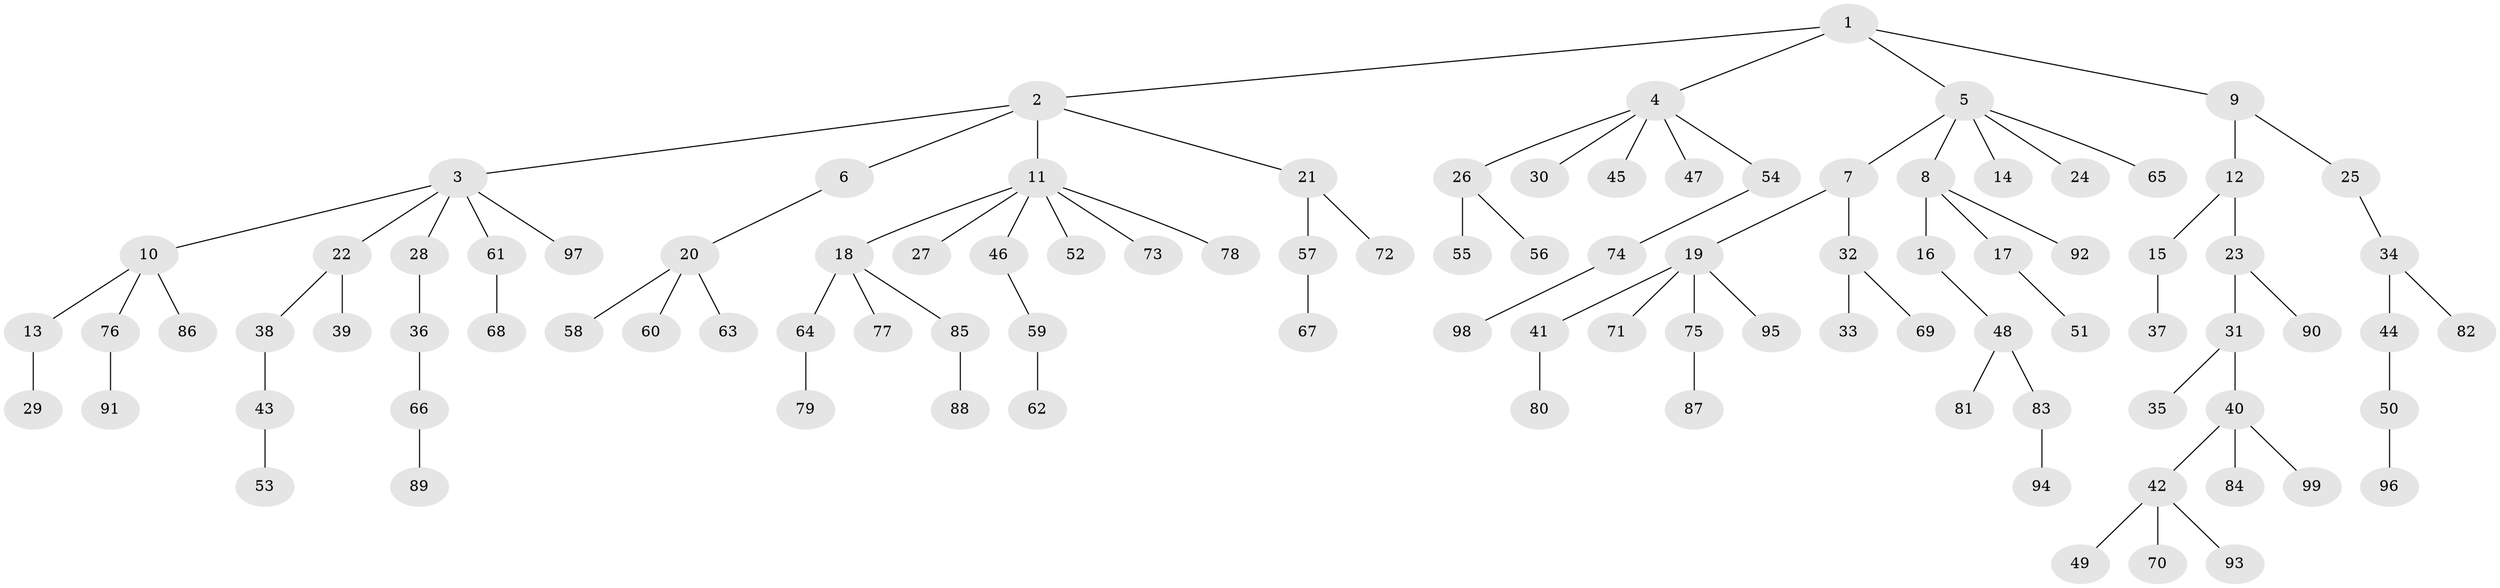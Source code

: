 // coarse degree distribution, {4: 0.06666666666666667, 6: 0.03333333333333333, 2: 0.43333333333333335, 3: 0.06666666666666667, 1: 0.4}
// Generated by graph-tools (version 1.1) at 2025/52/03/04/25 22:52:00]
// undirected, 99 vertices, 98 edges
graph export_dot {
  node [color=gray90,style=filled];
  1;
  2;
  3;
  4;
  5;
  6;
  7;
  8;
  9;
  10;
  11;
  12;
  13;
  14;
  15;
  16;
  17;
  18;
  19;
  20;
  21;
  22;
  23;
  24;
  25;
  26;
  27;
  28;
  29;
  30;
  31;
  32;
  33;
  34;
  35;
  36;
  37;
  38;
  39;
  40;
  41;
  42;
  43;
  44;
  45;
  46;
  47;
  48;
  49;
  50;
  51;
  52;
  53;
  54;
  55;
  56;
  57;
  58;
  59;
  60;
  61;
  62;
  63;
  64;
  65;
  66;
  67;
  68;
  69;
  70;
  71;
  72;
  73;
  74;
  75;
  76;
  77;
  78;
  79;
  80;
  81;
  82;
  83;
  84;
  85;
  86;
  87;
  88;
  89;
  90;
  91;
  92;
  93;
  94;
  95;
  96;
  97;
  98;
  99;
  1 -- 2;
  1 -- 4;
  1 -- 5;
  1 -- 9;
  2 -- 3;
  2 -- 6;
  2 -- 11;
  2 -- 21;
  3 -- 10;
  3 -- 22;
  3 -- 28;
  3 -- 61;
  3 -- 97;
  4 -- 26;
  4 -- 30;
  4 -- 45;
  4 -- 47;
  4 -- 54;
  5 -- 7;
  5 -- 8;
  5 -- 14;
  5 -- 24;
  5 -- 65;
  6 -- 20;
  7 -- 19;
  7 -- 32;
  8 -- 16;
  8 -- 17;
  8 -- 92;
  9 -- 12;
  9 -- 25;
  10 -- 13;
  10 -- 76;
  10 -- 86;
  11 -- 18;
  11 -- 27;
  11 -- 46;
  11 -- 52;
  11 -- 73;
  11 -- 78;
  12 -- 15;
  12 -- 23;
  13 -- 29;
  15 -- 37;
  16 -- 48;
  17 -- 51;
  18 -- 64;
  18 -- 77;
  18 -- 85;
  19 -- 41;
  19 -- 71;
  19 -- 75;
  19 -- 95;
  20 -- 58;
  20 -- 60;
  20 -- 63;
  21 -- 57;
  21 -- 72;
  22 -- 38;
  22 -- 39;
  23 -- 31;
  23 -- 90;
  25 -- 34;
  26 -- 55;
  26 -- 56;
  28 -- 36;
  31 -- 35;
  31 -- 40;
  32 -- 33;
  32 -- 69;
  34 -- 44;
  34 -- 82;
  36 -- 66;
  38 -- 43;
  40 -- 42;
  40 -- 84;
  40 -- 99;
  41 -- 80;
  42 -- 49;
  42 -- 70;
  42 -- 93;
  43 -- 53;
  44 -- 50;
  46 -- 59;
  48 -- 81;
  48 -- 83;
  50 -- 96;
  54 -- 74;
  57 -- 67;
  59 -- 62;
  61 -- 68;
  64 -- 79;
  66 -- 89;
  74 -- 98;
  75 -- 87;
  76 -- 91;
  83 -- 94;
  85 -- 88;
}
